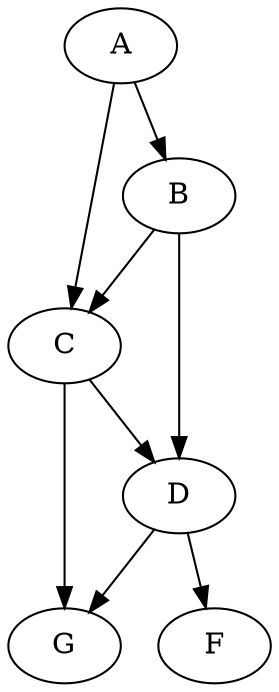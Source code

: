 digraph binaryTree{
    A->B;
    A->C;
    B->C;
    B->D;
    C->D;
    D->G;
    C->G;
    D->F;
}